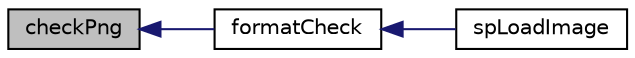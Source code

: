digraph "checkPng"
{
  edge [fontname="Helvetica",fontsize="10",labelfontname="Helvetica",labelfontsize="10"];
  node [fontname="Helvetica",fontsize="10",shape=record];
  rankdir="LR";
  Node9 [label="checkPng",height=0.2,width=0.4,color="black", fillcolor="grey75", style="filled", fontcolor="black"];
  Node9 -> Node10 [dir="back",color="midnightblue",fontsize="10",style="solid",fontname="Helvetica"];
  Node10 [label="formatCheck",height=0.2,width=0.4,color="black", fillcolor="white", style="filled",URL="$_load_image_8cpp.html#a1fcf54613d3063e9ec575e5f7641dd2d"];
  Node10 -> Node11 [dir="back",color="midnightblue",fontsize="10",style="solid",fontname="Helvetica"];
  Node11 [label="spLoadImage",height=0.2,width=0.4,color="black", fillcolor="white", style="filled",URL="$_load_image_8cpp.html#ae0a97d9df669bd0e3d6ebab35d1a0559"];
}
